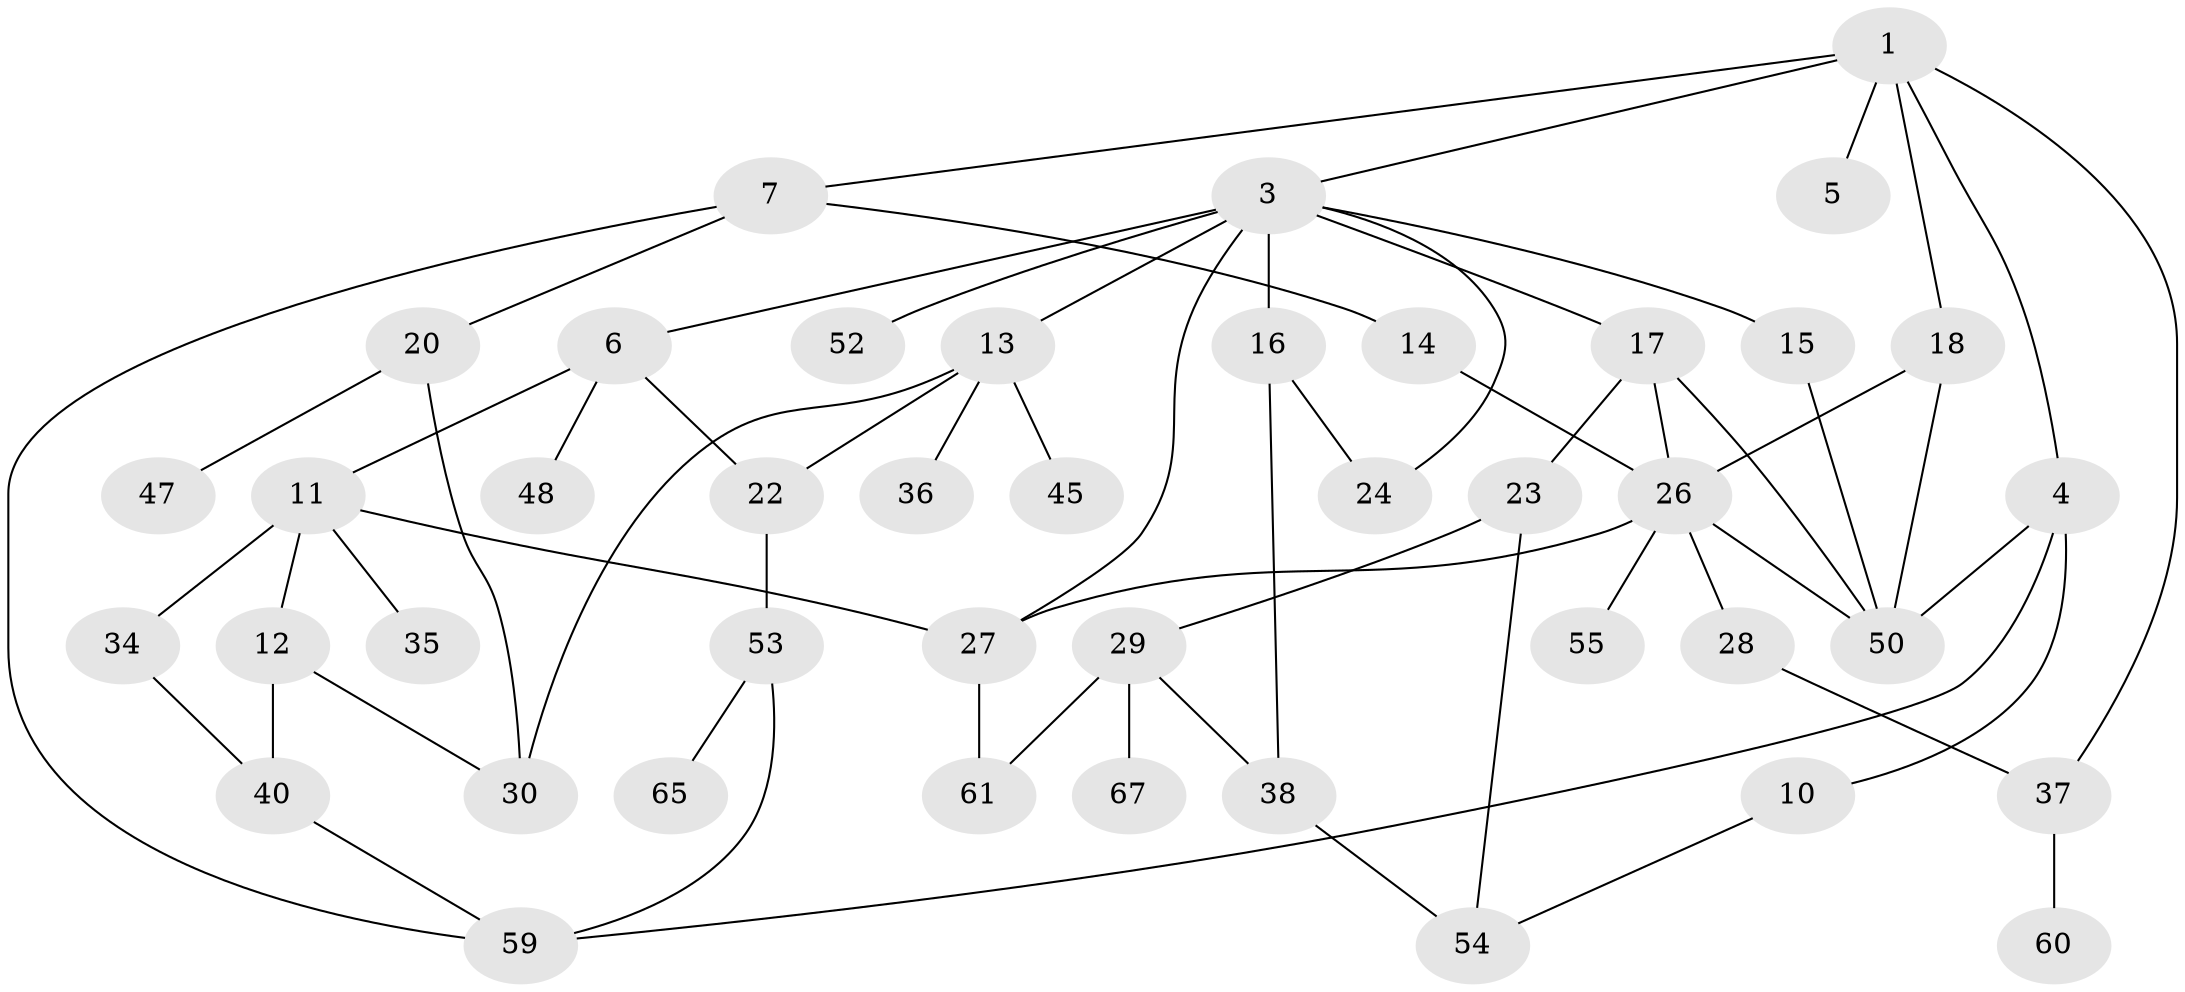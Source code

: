 // original degree distribution, {3: 0.29577464788732394, 5: 0.08450704225352113, 8: 0.014084507042253521, 1: 0.2112676056338028, 4: 0.08450704225352113, 2: 0.30985915492957744}
// Generated by graph-tools (version 1.1) at 2025/10/02/27/25 16:10:52]
// undirected, 43 vertices, 63 edges
graph export_dot {
graph [start="1"]
  node [color=gray90,style=filled];
  1 [super="+2"];
  3 [super="+9"];
  4 [super="+8"];
  5;
  6 [super="+39"];
  7 [super="+42"];
  10 [super="+71"];
  11 [super="+21"];
  12 [super="+19"];
  13 [super="+33"];
  14;
  15;
  16 [super="+32"];
  17 [super="+25"];
  18;
  20 [super="+43"];
  22 [super="+63"];
  23;
  24 [super="+62"];
  26 [super="+44"];
  27 [super="+31"];
  28;
  29 [super="+51"];
  30 [super="+66"];
  34 [super="+57"];
  35;
  36 [super="+41"];
  37 [super="+49"];
  38 [super="+64"];
  40 [super="+46"];
  45;
  47;
  48;
  50 [super="+56"];
  52;
  53 [super="+58"];
  54 [super="+68"];
  55;
  59 [super="+69"];
  60;
  61;
  65 [super="+70"];
  67;
  1 -- 4;
  1 -- 37;
  1 -- 18;
  1 -- 3;
  1 -- 5;
  1 -- 7;
  3 -- 6;
  3 -- 13;
  3 -- 15;
  3 -- 17;
  3 -- 52;
  3 -- 27;
  3 -- 16;
  3 -- 24;
  4 -- 59;
  4 -- 10;
  4 -- 50;
  6 -- 11;
  6 -- 48;
  6 -- 22;
  7 -- 14;
  7 -- 20;
  7 -- 59;
  10 -- 54;
  11 -- 12;
  11 -- 35;
  11 -- 34;
  11 -- 27;
  12 -- 40;
  12 -- 30;
  13 -- 22;
  13 -- 36;
  13 -- 45;
  13 -- 30;
  14 -- 26;
  15 -- 50;
  16 -- 24;
  16 -- 38 [weight=2];
  17 -- 23;
  17 -- 50;
  17 -- 26;
  18 -- 26;
  18 -- 50;
  20 -- 30;
  20 -- 47;
  22 -- 53;
  23 -- 29;
  23 -- 54;
  26 -- 27;
  26 -- 28;
  26 -- 55;
  26 -- 50;
  27 -- 61;
  28 -- 37;
  29 -- 61;
  29 -- 67;
  29 -- 38;
  34 -- 40;
  37 -- 60;
  38 -- 54;
  40 -- 59;
  53 -- 65;
  53 -- 59;
}
